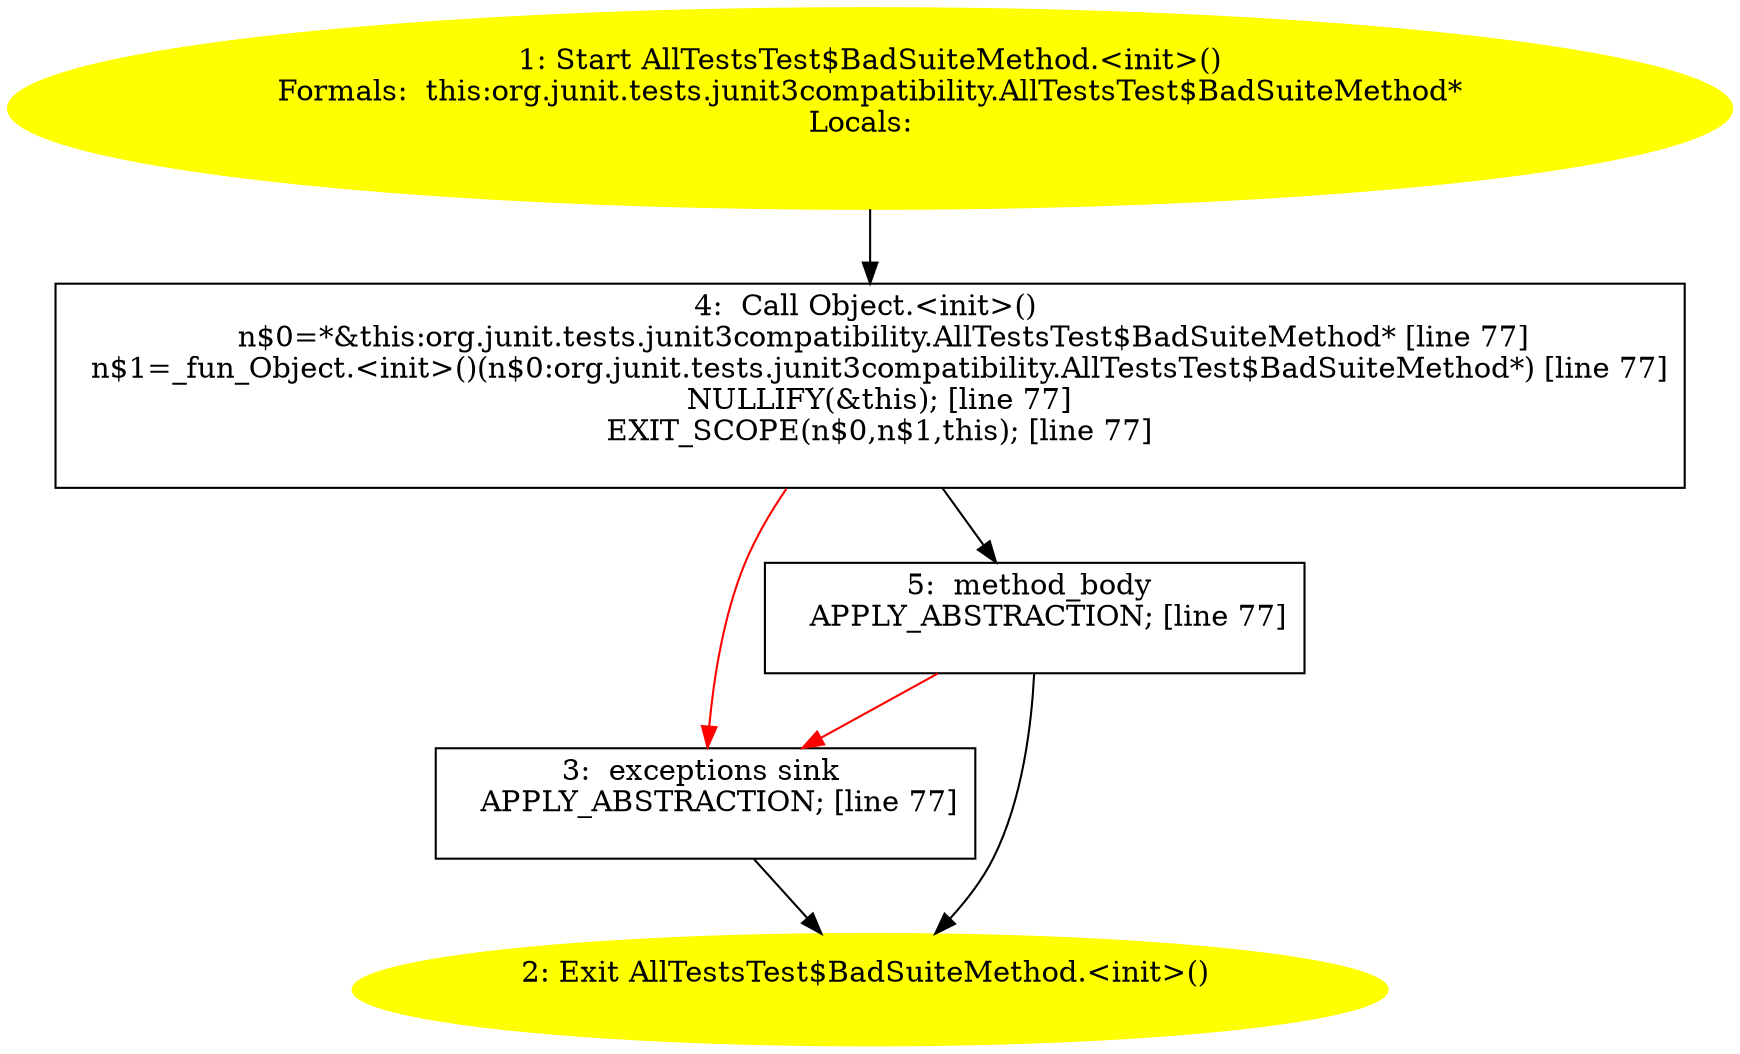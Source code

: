 /* @generated */
digraph cfg {
"org.junit.tests.junit3compatibility.AllTestsTest$BadSuiteMethod.<init>().69e5b2ed0c6931832e3c954e7279f28b_1" [label="1: Start AllTestsTest$BadSuiteMethod.<init>()\nFormals:  this:org.junit.tests.junit3compatibility.AllTestsTest$BadSuiteMethod*\nLocals:  \n  " color=yellow style=filled]
	

	 "org.junit.tests.junit3compatibility.AllTestsTest$BadSuiteMethod.<init>().69e5b2ed0c6931832e3c954e7279f28b_1" -> "org.junit.tests.junit3compatibility.AllTestsTest$BadSuiteMethod.<init>().69e5b2ed0c6931832e3c954e7279f28b_4" ;
"org.junit.tests.junit3compatibility.AllTestsTest$BadSuiteMethod.<init>().69e5b2ed0c6931832e3c954e7279f28b_2" [label="2: Exit AllTestsTest$BadSuiteMethod.<init>() \n  " color=yellow style=filled]
	

"org.junit.tests.junit3compatibility.AllTestsTest$BadSuiteMethod.<init>().69e5b2ed0c6931832e3c954e7279f28b_3" [label="3:  exceptions sink \n   APPLY_ABSTRACTION; [line 77]\n " shape="box"]
	

	 "org.junit.tests.junit3compatibility.AllTestsTest$BadSuiteMethod.<init>().69e5b2ed0c6931832e3c954e7279f28b_3" -> "org.junit.tests.junit3compatibility.AllTestsTest$BadSuiteMethod.<init>().69e5b2ed0c6931832e3c954e7279f28b_2" ;
"org.junit.tests.junit3compatibility.AllTestsTest$BadSuiteMethod.<init>().69e5b2ed0c6931832e3c954e7279f28b_4" [label="4:  Call Object.<init>() \n   n$0=*&this:org.junit.tests.junit3compatibility.AllTestsTest$BadSuiteMethod* [line 77]\n  n$1=_fun_Object.<init>()(n$0:org.junit.tests.junit3compatibility.AllTestsTest$BadSuiteMethod*) [line 77]\n  NULLIFY(&this); [line 77]\n  EXIT_SCOPE(n$0,n$1,this); [line 77]\n " shape="box"]
	

	 "org.junit.tests.junit3compatibility.AllTestsTest$BadSuiteMethod.<init>().69e5b2ed0c6931832e3c954e7279f28b_4" -> "org.junit.tests.junit3compatibility.AllTestsTest$BadSuiteMethod.<init>().69e5b2ed0c6931832e3c954e7279f28b_5" ;
	 "org.junit.tests.junit3compatibility.AllTestsTest$BadSuiteMethod.<init>().69e5b2ed0c6931832e3c954e7279f28b_4" -> "org.junit.tests.junit3compatibility.AllTestsTest$BadSuiteMethod.<init>().69e5b2ed0c6931832e3c954e7279f28b_3" [color="red" ];
"org.junit.tests.junit3compatibility.AllTestsTest$BadSuiteMethod.<init>().69e5b2ed0c6931832e3c954e7279f28b_5" [label="5:  method_body \n   APPLY_ABSTRACTION; [line 77]\n " shape="box"]
	

	 "org.junit.tests.junit3compatibility.AllTestsTest$BadSuiteMethod.<init>().69e5b2ed0c6931832e3c954e7279f28b_5" -> "org.junit.tests.junit3compatibility.AllTestsTest$BadSuiteMethod.<init>().69e5b2ed0c6931832e3c954e7279f28b_2" ;
	 "org.junit.tests.junit3compatibility.AllTestsTest$BadSuiteMethod.<init>().69e5b2ed0c6931832e3c954e7279f28b_5" -> "org.junit.tests.junit3compatibility.AllTestsTest$BadSuiteMethod.<init>().69e5b2ed0c6931832e3c954e7279f28b_3" [color="red" ];
}
